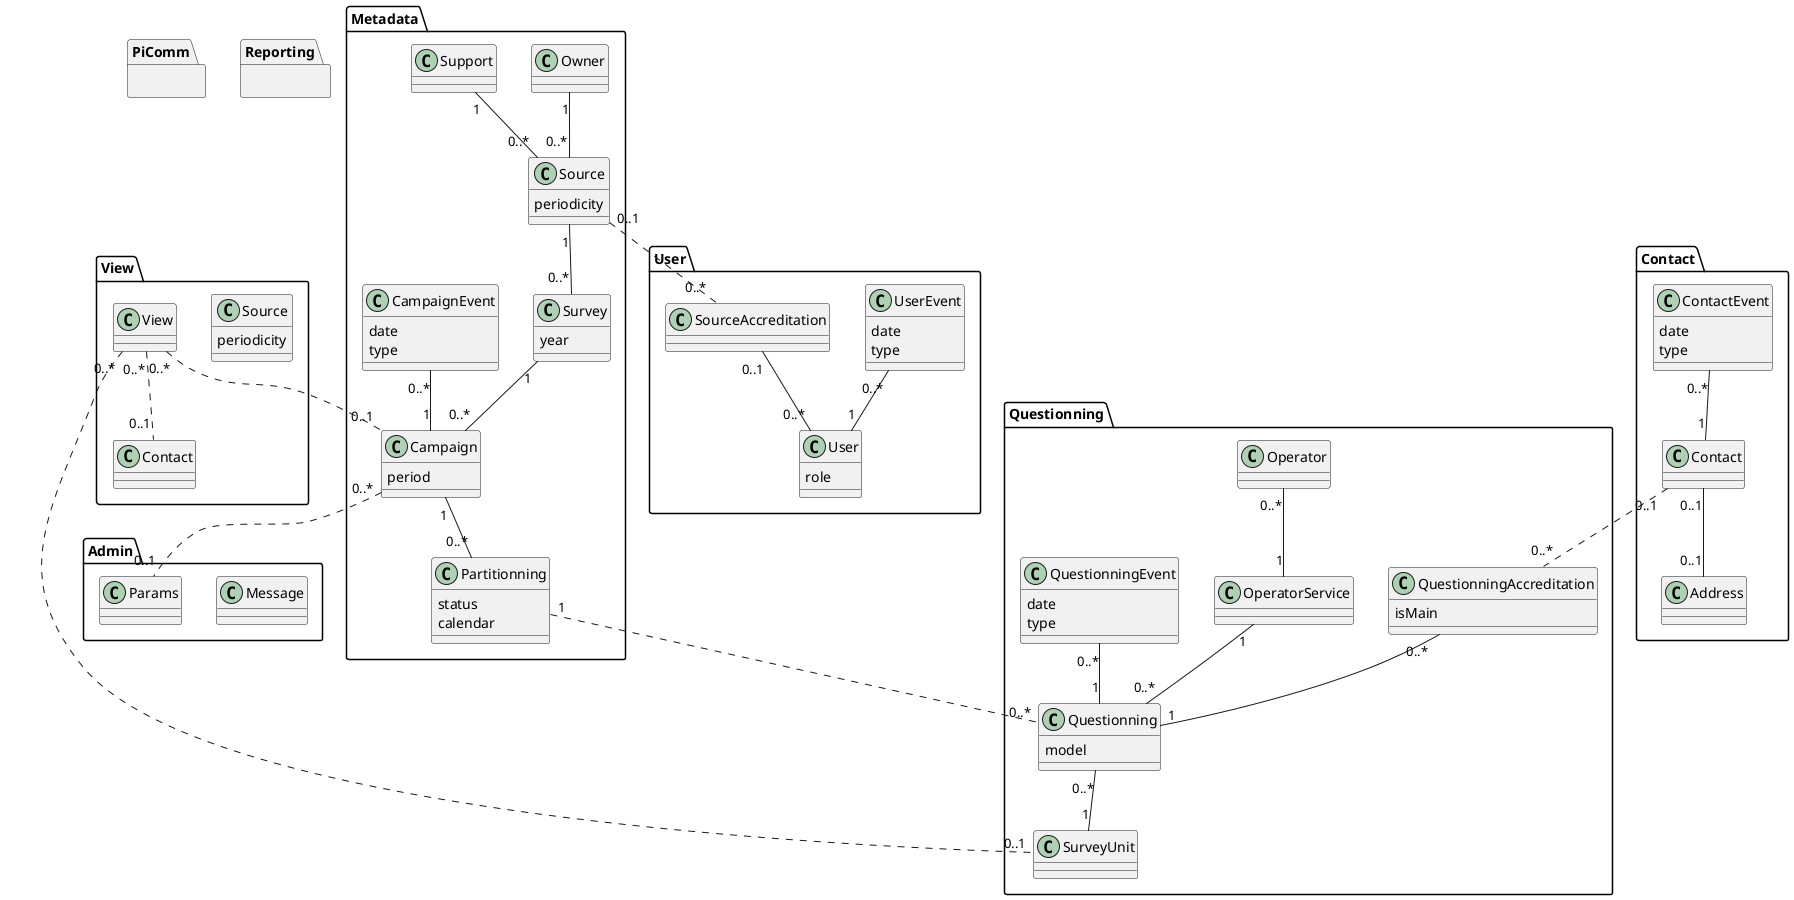 @startuml

package Metadata {

  class Source{
    periodicity

  }

  class Owner{

  }

  class Support{

  }

  class Survey{
    year
  }

  class Campaign{
    period
  }

  class Partitionning{
    status
    calendar
  }

  class CampaignEvent {
    date
    type
  }
  CampaignEvent "0..*" -- "1" Campaign

}

Owner "1" -- "0..*" Source
Support "1" -- "0..*" Source
Source "1" -- "0..*" Survey
Survey "1" -- "0..*" Campaign
Campaign "1" -- "0..*" Partitionning

package PiComm {
  ' TODO

}


package Questionning {
  class SurveyUnit{

  }

  class Questionning{
    model
  }

  class QuestionningAccreditation{
    isMain
  }

  class OperatorService{

  }

  class Operator{

  }

  QuestionningAccreditation "0..*" -- "1" Questionning
  Questionning "0..*" -- "1" SurveyUnit
  Partitionning "1" .. "0..*" Questionning
  OperatorService "1" -- "0..*" Questionning
  Operator "0..*" -- "1" OperatorService

  class QuestionningEvent {
    date
    type
  }
  QuestionningEvent "0..*" -- "1" Questionning



}


package Contact {

  class Contact{

  }

  class Address{

  }
  Contact "0..1" -- "0..1" Address
  Contact "0..1" .. "0..*" QuestionningAccreditation

  class ContactEvent {
    date
    type
  }
  ContactEvent "0..*" -- "1" Contact
}



package User {

  class User{
    role
  }

  class UserEvent{
    date
    type
  }

  SourceAccreditation "0..1" -- "0..*" User
  Source "0..1" .. "0..*" SourceAccreditation
  UserEvent "0..*" -- "1" User

}

package View {

  class Source{
    periodicity

  }

  class View{
}
View "0..*" .. "0..1" Contact
View "0..*" .. "0..1" SurveyUnit
View "0..*" .. "0..1" Campaign
}



package Reporting {



}

package Admin{

  class Message{

  }

  class Params{

  }

  Campaign "0..*" .. "0..1" Params


}

@enduml
